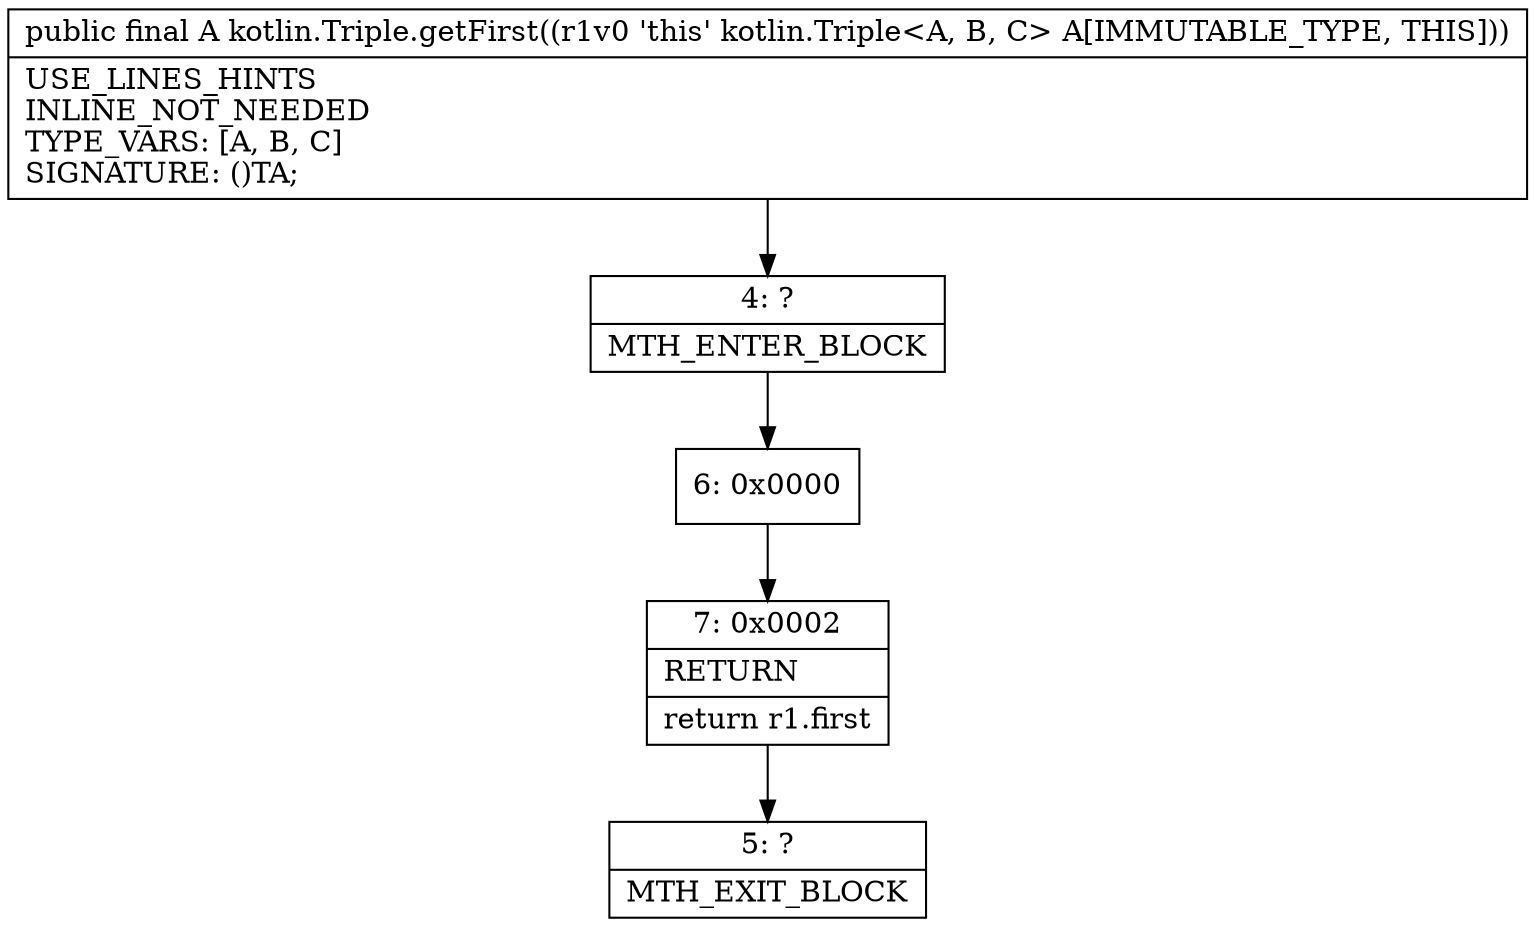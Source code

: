 digraph "CFG forkotlin.Triple.getFirst()Ljava\/lang\/Object;" {
Node_4 [shape=record,label="{4\:\ ?|MTH_ENTER_BLOCK\l}"];
Node_6 [shape=record,label="{6\:\ 0x0000}"];
Node_7 [shape=record,label="{7\:\ 0x0002|RETURN\l|return r1.first\l}"];
Node_5 [shape=record,label="{5\:\ ?|MTH_EXIT_BLOCK\l}"];
MethodNode[shape=record,label="{public final A kotlin.Triple.getFirst((r1v0 'this' kotlin.Triple\<A, B, C\> A[IMMUTABLE_TYPE, THIS]))  | USE_LINES_HINTS\lINLINE_NOT_NEEDED\lTYPE_VARS: [A, B, C]\lSIGNATURE: ()TA;\l}"];
MethodNode -> Node_4;Node_4 -> Node_6;
Node_6 -> Node_7;
Node_7 -> Node_5;
}

